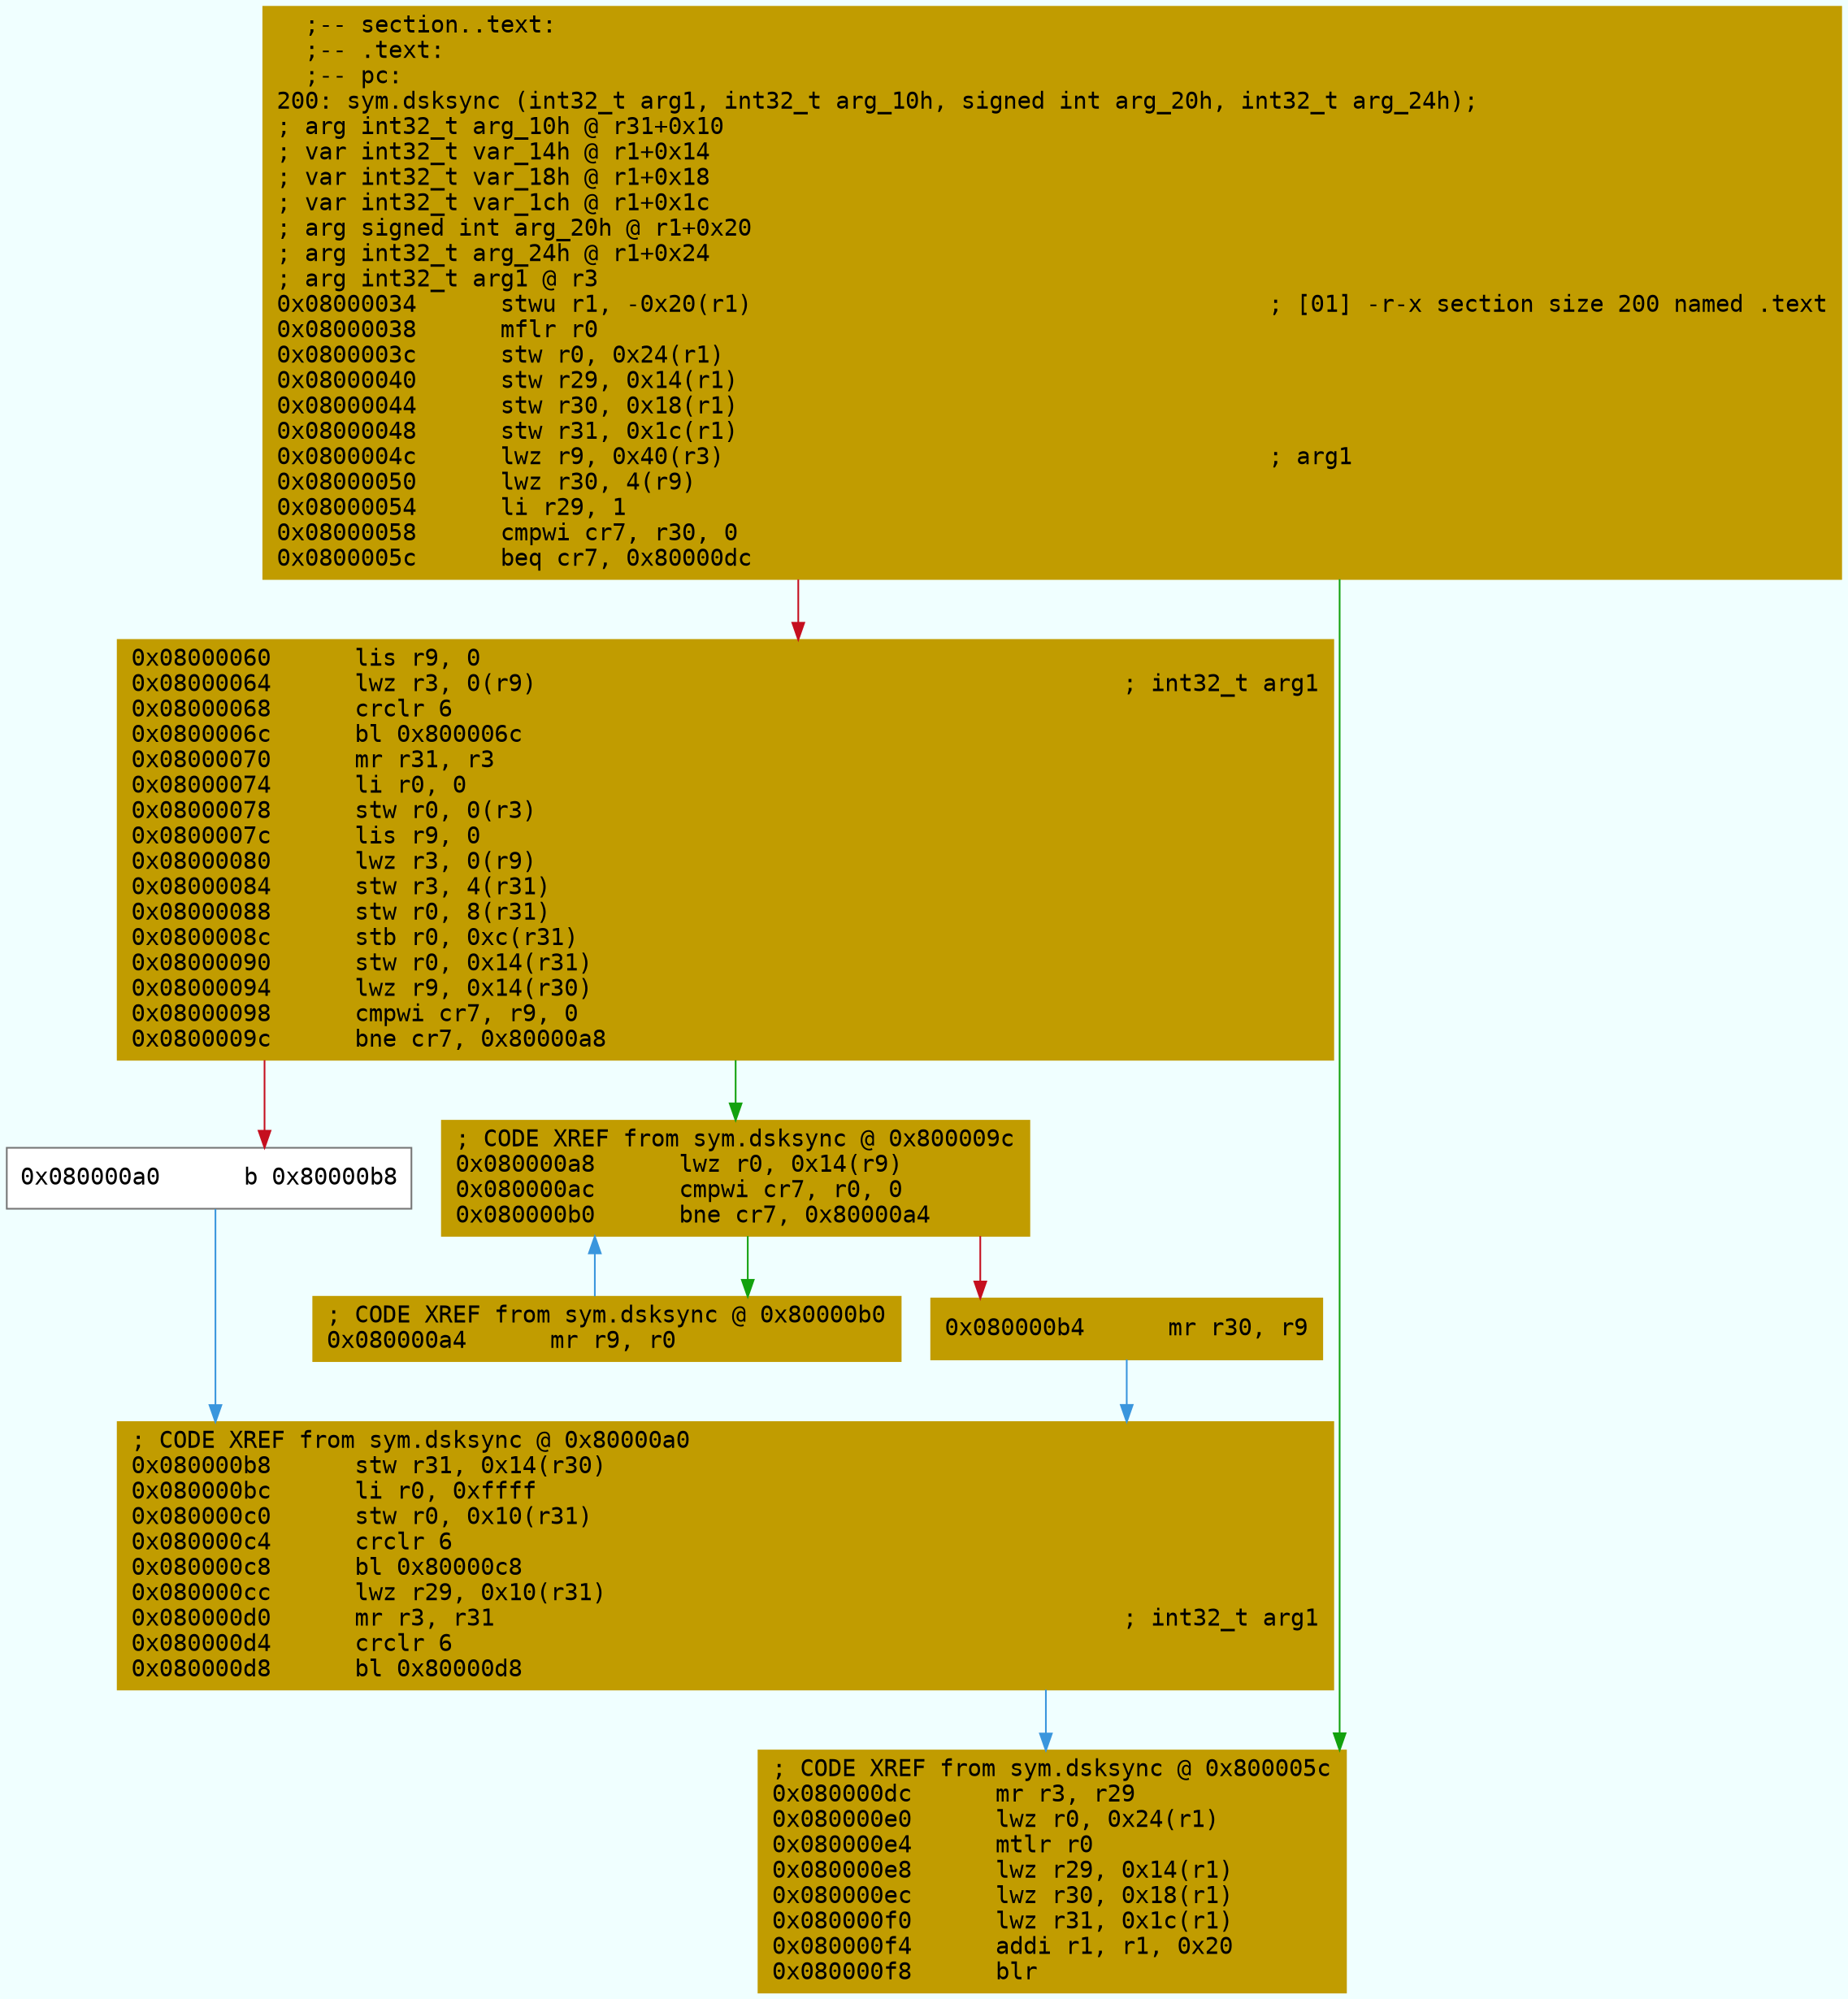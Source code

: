 digraph code {
	graph [bgcolor=azure fontsize=8 fontname="Courier" splines="ortho"];
	node [fillcolor=gray style=filled shape=box];
	edge [arrowhead="normal"];
	"0x08000034" [URL="sym.dsksync/0x08000034", fillcolor="#c19c00",color="#c19c00", fontname="Courier",label="  ;-- section..text:\l  ;-- .text:\l  ;-- pc:\l200: sym.dsksync (int32_t arg1, int32_t arg_10h, signed int arg_20h, int32_t arg_24h);\l; arg int32_t arg_10h @ r31+0x10\l; var int32_t var_14h @ r1+0x14\l; var int32_t var_18h @ r1+0x18\l; var int32_t var_1ch @ r1+0x1c\l; arg signed int arg_20h @ r1+0x20\l; arg int32_t arg_24h @ r1+0x24\l; arg int32_t arg1 @ r3\l0x08000034      stwu r1, -0x20(r1)                                     ; [01] -r-x section size 200 named .text\l0x08000038      mflr r0\l0x0800003c      stw r0, 0x24(r1)\l0x08000040      stw r29, 0x14(r1)\l0x08000044      stw r30, 0x18(r1)\l0x08000048      stw r31, 0x1c(r1)\l0x0800004c      lwz r9, 0x40(r3)                                       ; arg1\l0x08000050      lwz r30, 4(r9)\l0x08000054      li r29, 1\l0x08000058      cmpwi cr7, r30, 0\l0x0800005c      beq cr7, 0x80000dc\l"]
	"0x08000060" [URL="sym.dsksync/0x08000060", fillcolor="#c19c00",color="#c19c00", fontname="Courier",label="0x08000060      lis r9, 0\l0x08000064      lwz r3, 0(r9)                                          ; int32_t arg1\l0x08000068      crclr 6\l0x0800006c      bl 0x800006c\l0x08000070      mr r31, r3\l0x08000074      li r0, 0\l0x08000078      stw r0, 0(r3)\l0x0800007c      lis r9, 0\l0x08000080      lwz r3, 0(r9)\l0x08000084      stw r3, 4(r31)\l0x08000088      stw r0, 8(r31)\l0x0800008c      stb r0, 0xc(r31)\l0x08000090      stw r0, 0x14(r31)\l0x08000094      lwz r9, 0x14(r30)\l0x08000098      cmpwi cr7, r9, 0\l0x0800009c      bne cr7, 0x80000a8\l"]
	"0x080000a0" [URL="sym.dsksync/0x080000a0", fillcolor="white",color="#767676", fontname="Courier",label="0x080000a0      b 0x80000b8\l"]
	"0x080000a4" [URL="sym.dsksync/0x080000a4", fillcolor="#c19c00",color="#c19c00", fontname="Courier",label="; CODE XREF from sym.dsksync @ 0x80000b0\l0x080000a4      mr r9, r0\l"]
	"0x080000a8" [URL="sym.dsksync/0x080000a8", fillcolor="#c19c00",color="#c19c00", fontname="Courier",label="; CODE XREF from sym.dsksync @ 0x800009c\l0x080000a8      lwz r0, 0x14(r9)\l0x080000ac      cmpwi cr7, r0, 0\l0x080000b0      bne cr7, 0x80000a4\l"]
	"0x080000b4" [URL="sym.dsksync/0x080000b4", fillcolor="#c19c00",color="#c19c00", fontname="Courier",label="0x080000b4      mr r30, r9\l"]
	"0x080000b8" [URL="sym.dsksync/0x080000b8", fillcolor="#c19c00",color="#c19c00", fontname="Courier",label="; CODE XREF from sym.dsksync @ 0x80000a0\l0x080000b8      stw r31, 0x14(r30)\l0x080000bc      li r0, 0xffff\l0x080000c0      stw r0, 0x10(r31)\l0x080000c4      crclr 6\l0x080000c8      bl 0x80000c8\l0x080000cc      lwz r29, 0x10(r31)\l0x080000d0      mr r3, r31                                             ; int32_t arg1\l0x080000d4      crclr 6\l0x080000d8      bl 0x80000d8\l"]
	"0x080000dc" [URL="sym.dsksync/0x080000dc", fillcolor="#c19c00",color="#c19c00", fontname="Courier",label="; CODE XREF from sym.dsksync @ 0x800005c\l0x080000dc      mr r3, r29\l0x080000e0      lwz r0, 0x24(r1)\l0x080000e4      mtlr r0\l0x080000e8      lwz r29, 0x14(r1)\l0x080000ec      lwz r30, 0x18(r1)\l0x080000f0      lwz r31, 0x1c(r1)\l0x080000f4      addi r1, r1, 0x20\l0x080000f8      blr\l"]
        "0x08000034" -> "0x080000dc" [color="#13a10e"];
        "0x08000034" -> "0x08000060" [color="#c50f1f"];
        "0x08000060" -> "0x080000a8" [color="#13a10e"];
        "0x08000060" -> "0x080000a0" [color="#c50f1f"];
        "0x080000a0" -> "0x080000b8" [color="#3a96dd"];
        "0x080000a4" -> "0x080000a8" [color="#3a96dd"];
        "0x080000a8" -> "0x080000a4" [color="#13a10e"];
        "0x080000a8" -> "0x080000b4" [color="#c50f1f"];
        "0x080000b4" -> "0x080000b8" [color="#3a96dd"];
        "0x080000b8" -> "0x080000dc" [color="#3a96dd"];
}
